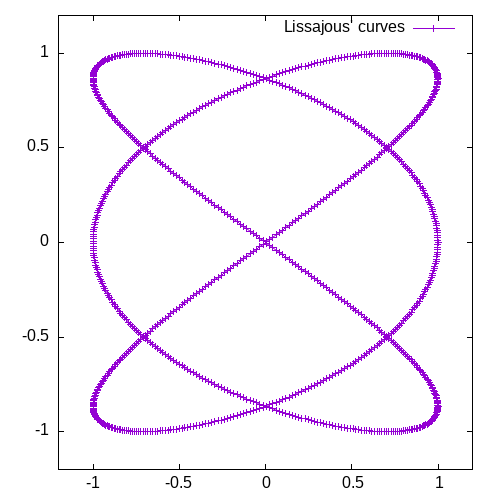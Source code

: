 #!/usr/bin/gnuplot

set terminal png size 500,500
set out "lissajous_curves.png"

set parametric

set samples 1000
set xrange [-1.2:1.2]
set yrange [-1.2:1.2]

plot [0:2*pi] cos(3*t), sin(2*t) title "Lissajous' curves" with linespoints

